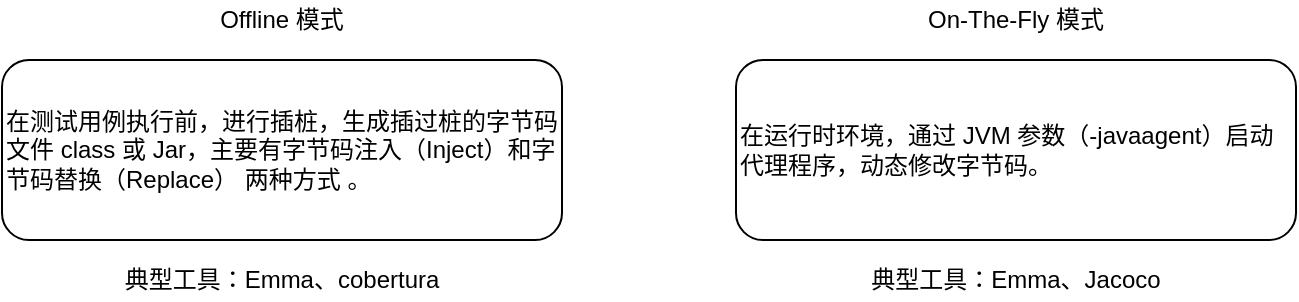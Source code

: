 <mxfile version="14.9.6" type="device"><diagram id="cJFECXr8ekBo1AQsCm3l" name="第 1 页"><mxGraphModel dx="1106" dy="821" grid="0" gridSize="10" guides="1" tooltips="1" connect="1" arrows="1" fold="1" page="1" pageScale="1" pageWidth="1654" pageHeight="2336" math="0" shadow="0"><root><mxCell id="0"/><mxCell id="1" parent="0"/><mxCell id="JeuifPSX1700_ru4H_SG-4" value="Offline 模式" style="text;html=1;strokeColor=none;fillColor=none;align=center;verticalAlign=middle;whiteSpace=wrap;rounded=0;" vertex="1" parent="1"><mxGeometry x="280" y="270" width="80" height="20" as="geometry"/></mxCell><mxCell id="JeuifPSX1700_ru4H_SG-6" value="&lt;span&gt;在测试用例执行前，进行插桩，生成插过桩的字节码文件 class 或 Jar，主要有字节码注入（Inject）和字节码替换（Replace） 两种方式 。&lt;/span&gt;" style="rounded=1;whiteSpace=wrap;html=1;align=left;" vertex="1" parent="1"><mxGeometry x="180" y="300" width="280" height="90" as="geometry"/></mxCell><mxCell id="JeuifPSX1700_ru4H_SG-7" value="On-The-Fly 模式" style="text;html=1;strokeColor=none;fillColor=none;align=center;verticalAlign=middle;whiteSpace=wrap;rounded=0;" vertex="1" parent="1"><mxGeometry x="632" y="270" width="110" height="20" as="geometry"/></mxCell><mxCell id="JeuifPSX1700_ru4H_SG-10" value="在运行时环境，通过 JVM 参数（-javaagent）启动代理程序，动态修改字节码。" style="rounded=1;whiteSpace=wrap;html=1;align=left;" vertex="1" parent="1"><mxGeometry x="547" y="300" width="280" height="90" as="geometry"/></mxCell><mxCell id="JeuifPSX1700_ru4H_SG-13" value="&lt;div style=&quot;text-align: left&quot;&gt;&lt;span&gt;典型工具：Emma、cobertura&lt;/span&gt;&lt;/div&gt;" style="text;html=1;strokeColor=none;fillColor=none;align=center;verticalAlign=middle;whiteSpace=wrap;rounded=0;" vertex="1" parent="1"><mxGeometry x="220" y="400" width="200" height="20" as="geometry"/></mxCell><mxCell id="JeuifPSX1700_ru4H_SG-14" value="&lt;div style=&quot;text-align: left&quot;&gt;&lt;span&gt;典型工具：Emma、Jacoco&lt;/span&gt;&lt;/div&gt;" style="text;html=1;strokeColor=none;fillColor=none;align=center;verticalAlign=middle;whiteSpace=wrap;rounded=0;" vertex="1" parent="1"><mxGeometry x="587" y="400" width="200" height="20" as="geometry"/></mxCell></root></mxGraphModel></diagram></mxfile>